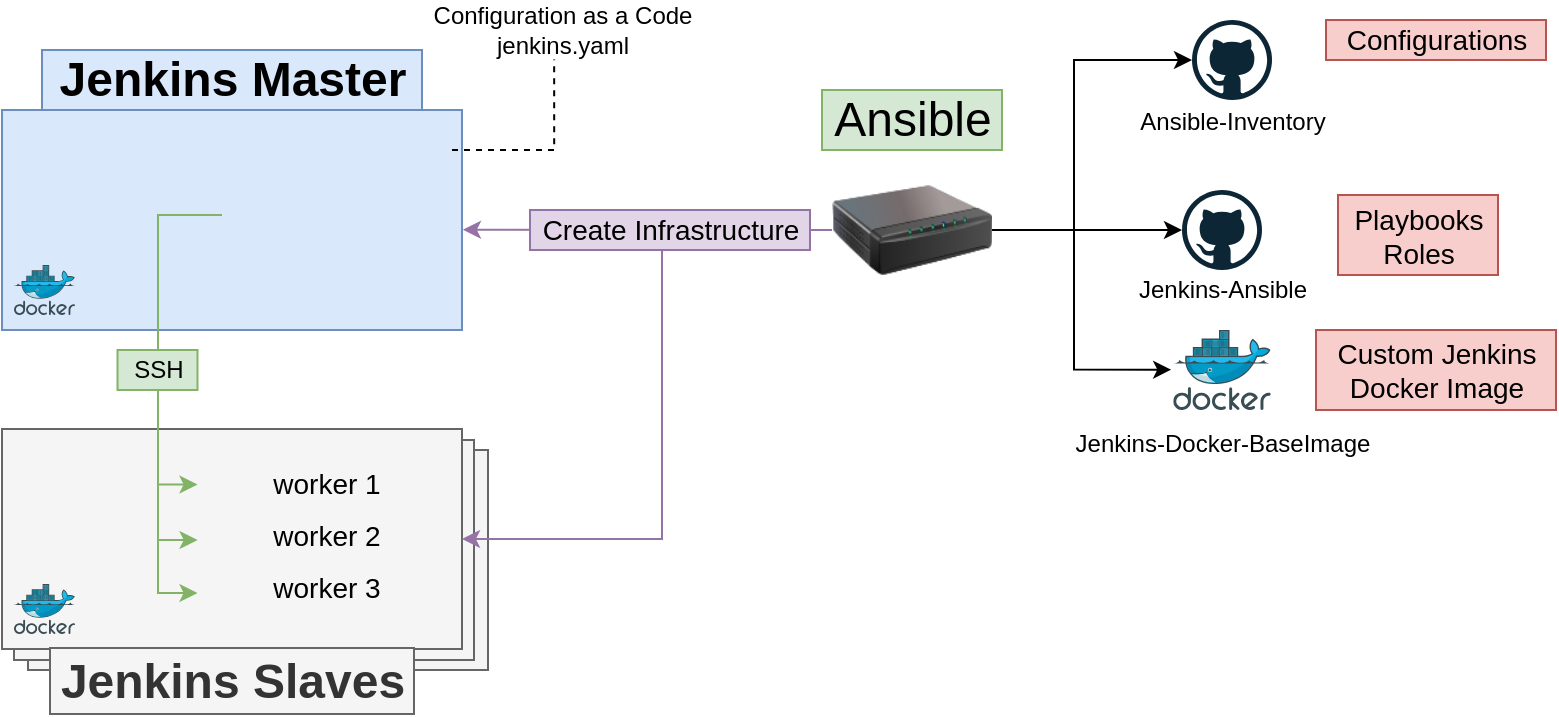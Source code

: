 <mxfile version="14.6.0" type="device"><diagram id="PgJPjq217JJBBbt_-t41" name="Page-1"><mxGraphModel dx="1146" dy="526" grid="0" gridSize="10" guides="1" tooltips="1" connect="1" arrows="1" fold="1" page="1" pageScale="1" pageWidth="827" pageHeight="1169" math="0" shadow="0"><root><mxCell id="0"/><mxCell id="1" parent="0"/><mxCell id="4bjqG_S7n9KXyXPkGfQ2-67" value="" style="rounded=0;whiteSpace=wrap;html=1;fontSize=24;fillColor=#f5f5f5;strokeColor=#666666;fontColor=#333333;" vertex="1" parent="1"><mxGeometry x="23" y="280" width="230" height="110" as="geometry"/></mxCell><mxCell id="4bjqG_S7n9KXyXPkGfQ2-56" value="" style="rounded=0;whiteSpace=wrap;html=1;fontSize=24;fillColor=#f5f5f5;strokeColor=#666666;fontColor=#333333;" vertex="1" parent="1"><mxGeometry x="16" y="275" width="230" height="110" as="geometry"/></mxCell><mxCell id="4bjqG_S7n9KXyXPkGfQ2-21" value="" style="rounded=0;whiteSpace=wrap;html=1;fontSize=24;fillColor=#f5f5f5;strokeColor=#666666;fontColor=#333333;" vertex="1" parent="1"><mxGeometry x="10" y="269.5" width="230" height="110" as="geometry"/></mxCell><mxCell id="4bjqG_S7n9KXyXPkGfQ2-8" value="" style="rounded=0;whiteSpace=wrap;html=1;fontSize=24;fillColor=#dae8fc;strokeColor=#6c8ebf;" vertex="1" parent="1"><mxGeometry x="10" y="110" width="230" height="110" as="geometry"/></mxCell><mxCell id="4bjqG_S7n9KXyXPkGfQ2-34" style="edgeStyle=orthogonalEdgeStyle;rounded=0;orthogonalLoop=1;jettySize=auto;html=1;entryX=0;entryY=0.5;entryDx=0;entryDy=0;fontSize=14;fillColor=#d5e8d4;strokeColor=#82b366;" edge="1" parent="1" source="4bjqG_S7n9KXyXPkGfQ2-1" target="4bjqG_S7n9KXyXPkGfQ2-26"><mxGeometry relative="1" as="geometry"><Array as="points"><mxPoint x="88" y="162"/><mxPoint x="88" y="297"/></Array></mxGeometry></mxCell><mxCell id="4bjqG_S7n9KXyXPkGfQ2-35" style="edgeStyle=orthogonalEdgeStyle;rounded=0;orthogonalLoop=1;jettySize=auto;html=1;entryX=0;entryY=0.5;entryDx=0;entryDy=0;fontSize=14;fillColor=#d5e8d4;strokeColor=#82b366;" edge="1" parent="1" source="4bjqG_S7n9KXyXPkGfQ2-1" target="4bjqG_S7n9KXyXPkGfQ2-29"><mxGeometry relative="1" as="geometry"><Array as="points"><mxPoint x="88" y="163"/><mxPoint x="88" y="325"/><mxPoint x="108" y="325"/></Array></mxGeometry></mxCell><mxCell id="4bjqG_S7n9KXyXPkGfQ2-37" style="edgeStyle=orthogonalEdgeStyle;rounded=0;orthogonalLoop=1;jettySize=auto;html=1;entryX=0;entryY=0.5;entryDx=0;entryDy=0;fontSize=14;fillColor=#d5e8d4;strokeColor=#82b366;" edge="1" parent="1" source="4bjqG_S7n9KXyXPkGfQ2-1" target="4bjqG_S7n9KXyXPkGfQ2-31"><mxGeometry relative="1" as="geometry"><Array as="points"><mxPoint x="88" y="163"/><mxPoint x="88" y="351"/></Array></mxGeometry></mxCell><mxCell id="4bjqG_S7n9KXyXPkGfQ2-1" value="" style="shape=image;html=1;verticalAlign=top;verticalLabelPosition=bottom;labelBackgroundColor=#ffffff;imageAspect=0;aspect=fixed;image=https://cdn4.iconfinder.com/data/icons/logos-brands-5/24/jenkins-128.png" vertex="1" parent="1"><mxGeometry x="120" y="127.5" width="70" height="70" as="geometry"/></mxCell><mxCell id="4bjqG_S7n9KXyXPkGfQ2-4" value="Jenkins Master&lt;br style=&quot;font-size: 24px;&quot;&gt;" style="text;html=1;align=center;verticalAlign=middle;resizable=0;points=[];autosize=1;strokeColor=#6c8ebf;fillColor=#dae8fc;fontSize=24;fontStyle=1" vertex="1" parent="1"><mxGeometry x="30" y="80" width="190" height="30" as="geometry"/></mxCell><mxCell id="4bjqG_S7n9KXyXPkGfQ2-5" value="" style="aspect=fixed;html=1;points=[];align=center;image;fontSize=12;image=img/lib/mscae/Docker.svg;" vertex="1" parent="1"><mxGeometry x="16" y="187.5" width="30.49" height="25" as="geometry"/></mxCell><mxCell id="4bjqG_S7n9KXyXPkGfQ2-6" value="" style="dashed=0;outlineConnect=0;html=1;align=center;labelPosition=center;verticalLabelPosition=bottom;verticalAlign=top;shape=mxgraph.weblogos.github;fontSize=24;" vertex="1" parent="1"><mxGeometry x="605" y="65" width="40" height="40" as="geometry"/></mxCell><mxCell id="4bjqG_S7n9KXyXPkGfQ2-16" style="edgeStyle=orthogonalEdgeStyle;rounded=0;orthogonalLoop=1;jettySize=auto;html=1;fontSize=14;" edge="1" parent="1" source="4bjqG_S7n9KXyXPkGfQ2-9" target="4bjqG_S7n9KXyXPkGfQ2-6"><mxGeometry relative="1" as="geometry"><Array as="points"><mxPoint x="546" y="170"/><mxPoint x="546" y="85"/></Array></mxGeometry></mxCell><mxCell id="4bjqG_S7n9KXyXPkGfQ2-17" style="edgeStyle=orthogonalEdgeStyle;rounded=0;orthogonalLoop=1;jettySize=auto;html=1;fontSize=14;" edge="1" parent="1" source="4bjqG_S7n9KXyXPkGfQ2-9" target="4bjqG_S7n9KXyXPkGfQ2-12"><mxGeometry relative="1" as="geometry"/></mxCell><mxCell id="4bjqG_S7n9KXyXPkGfQ2-19" style="edgeStyle=orthogonalEdgeStyle;rounded=0;orthogonalLoop=1;jettySize=auto;html=1;entryX=1.002;entryY=0.544;entryDx=0;entryDy=0;entryPerimeter=0;fontSize=14;fillColor=#e1d5e7;strokeColor=#9673a6;" edge="1" parent="1" source="4bjqG_S7n9KXyXPkGfQ2-9" target="4bjqG_S7n9KXyXPkGfQ2-8"><mxGeometry relative="1" as="geometry"/></mxCell><mxCell id="4bjqG_S7n9KXyXPkGfQ2-28" style="edgeStyle=orthogonalEdgeStyle;rounded=0;orthogonalLoop=1;jettySize=auto;html=1;entryX=1;entryY=0.5;entryDx=0;entryDy=0;fontSize=14;fillColor=#e1d5e7;strokeColor=#9673a6;" edge="1" parent="1" source="4bjqG_S7n9KXyXPkGfQ2-9" target="4bjqG_S7n9KXyXPkGfQ2-21"><mxGeometry relative="1" as="geometry"><Array as="points"><mxPoint x="340" y="170"/><mxPoint x="340" y="324"/></Array></mxGeometry></mxCell><mxCell id="4bjqG_S7n9KXyXPkGfQ2-47" style="edgeStyle=orthogonalEdgeStyle;rounded=0;orthogonalLoop=1;jettySize=auto;html=1;entryX=-0.021;entryY=0.496;entryDx=0;entryDy=0;entryPerimeter=0;fontSize=12;endArrow=classic;endFill=1;" edge="1" parent="1" source="4bjqG_S7n9KXyXPkGfQ2-9" target="4bjqG_S7n9KXyXPkGfQ2-43"><mxGeometry relative="1" as="geometry"><Array as="points"><mxPoint x="546" y="170"/><mxPoint x="546" y="240"/></Array></mxGeometry></mxCell><mxCell id="4bjqG_S7n9KXyXPkGfQ2-9" value="" style="image;html=1;image=img/lib/clip_art/networking/Print_Server_128x128.png;fontSize=24;" vertex="1" parent="1"><mxGeometry x="425" y="130" width="80" height="80" as="geometry"/></mxCell><mxCell id="4bjqG_S7n9KXyXPkGfQ2-10" value="Ansible" style="text;html=1;align=center;verticalAlign=middle;resizable=0;points=[];autosize=1;strokeColor=#82b366;fontSize=24;fillColor=#d5e8d4;" vertex="1" parent="1"><mxGeometry x="420" y="100" width="90" height="30" as="geometry"/></mxCell><mxCell id="4bjqG_S7n9KXyXPkGfQ2-11" value="&lt;font style=&quot;font-size: 12px&quot;&gt;Ansible-Inventory&lt;/font&gt;" style="text;html=1;align=center;verticalAlign=middle;resizable=0;points=[];autosize=1;strokeColor=none;fontSize=14;" vertex="1" parent="1"><mxGeometry x="570" y="105" width="110" height="20" as="geometry"/></mxCell><mxCell id="4bjqG_S7n9KXyXPkGfQ2-12" value="" style="dashed=0;outlineConnect=0;html=1;align=center;labelPosition=center;verticalLabelPosition=bottom;verticalAlign=top;shape=mxgraph.weblogos.github;fontSize=24;" vertex="1" parent="1"><mxGeometry x="600" y="150" width="40" height="40" as="geometry"/></mxCell><mxCell id="4bjqG_S7n9KXyXPkGfQ2-13" value="Jenkins-Ansible" style="text;html=1;align=center;verticalAlign=middle;resizable=0;points=[];autosize=1;strokeColor=none;fontSize=12;" vertex="1" parent="1"><mxGeometry x="570" y="190" width="100" height="20" as="geometry"/></mxCell><mxCell id="4bjqG_S7n9KXyXPkGfQ2-14" value="Configurations" style="text;html=1;align=center;verticalAlign=middle;resizable=0;points=[];autosize=1;strokeColor=#b85450;fontSize=14;fillColor=#f8cecc;" vertex="1" parent="1"><mxGeometry x="672" y="65" width="110" height="20" as="geometry"/></mxCell><mxCell id="4bjqG_S7n9KXyXPkGfQ2-15" value="Playbooks&lt;br&gt;Roles" style="text;html=1;align=center;verticalAlign=middle;resizable=0;points=[];autosize=1;strokeColor=#b85450;fontSize=14;fillColor=#f8cecc;" vertex="1" parent="1"><mxGeometry x="678" y="152.5" width="80" height="40" as="geometry"/></mxCell><mxCell id="4bjqG_S7n9KXyXPkGfQ2-20" value="Create Infrastructure" style="text;html=1;align=center;verticalAlign=middle;resizable=0;points=[];autosize=1;strokeColor=#9673a6;fontSize=14;fillColor=#e1d5e7;" vertex="1" parent="1"><mxGeometry x="274" y="160" width="140" height="20" as="geometry"/></mxCell><mxCell id="4bjqG_S7n9KXyXPkGfQ2-24" value="Jenkins Slaves" style="text;html=1;align=center;verticalAlign=middle;resizable=0;points=[];autosize=1;strokeColor=#666666;fillColor=#f5f5f5;fontSize=24;fontStyle=1;fontColor=#333333;" vertex="1" parent="1"><mxGeometry x="34" y="379" width="182" height="33" as="geometry"/></mxCell><mxCell id="4bjqG_S7n9KXyXPkGfQ2-25" value="" style="aspect=fixed;html=1;points=[];align=center;image;fontSize=12;image=img/lib/mscae/Docker.svg;" vertex="1" parent="1"><mxGeometry x="16" y="347" width="30.49" height="25" as="geometry"/></mxCell><mxCell id="4bjqG_S7n9KXyXPkGfQ2-26" value="" style="shape=image;html=1;verticalAlign=top;verticalLabelPosition=bottom;labelBackgroundColor=#ffffff;imageAspect=0;aspect=fixed;image=https://cdn1.iconfinder.com/data/icons/fintech-app-1/64/Artboard_5-128.png;fontSize=14;" vertex="1" parent="1"><mxGeometry x="107.75" y="280" width="34.5" height="34.5" as="geometry"/></mxCell><mxCell id="4bjqG_S7n9KXyXPkGfQ2-27" value="worker 1" style="text;html=1;align=center;verticalAlign=middle;resizable=0;points=[];autosize=1;strokeColor=none;fontSize=14;" vertex="1" parent="1"><mxGeometry x="137.25" y="287.25" width="70" height="20" as="geometry"/></mxCell><mxCell id="4bjqG_S7n9KXyXPkGfQ2-29" value="" style="shape=image;html=1;verticalAlign=top;verticalLabelPosition=bottom;labelBackgroundColor=#ffffff;imageAspect=0;aspect=fixed;image=https://cdn1.iconfinder.com/data/icons/fintech-app-1/64/Artboard_5-128.png;fontSize=14;" vertex="1" parent="1"><mxGeometry x="107.75" y="307.25" width="34.5" height="34.5" as="geometry"/></mxCell><mxCell id="4bjqG_S7n9KXyXPkGfQ2-30" value="worker 2" style="text;html=1;align=center;verticalAlign=middle;resizable=0;points=[];autosize=1;strokeColor=none;fontSize=14;" vertex="1" parent="1"><mxGeometry x="137.25" y="312.5" width="70" height="20" as="geometry"/></mxCell><mxCell id="4bjqG_S7n9KXyXPkGfQ2-31" value="" style="shape=image;html=1;verticalAlign=top;verticalLabelPosition=bottom;labelBackgroundColor=#ffffff;imageAspect=0;aspect=fixed;image=https://cdn1.iconfinder.com/data/icons/fintech-app-1/64/Artboard_5-128.png;fontSize=14;" vertex="1" parent="1"><mxGeometry x="107.75" y="334.25" width="34.5" height="34.5" as="geometry"/></mxCell><mxCell id="4bjqG_S7n9KXyXPkGfQ2-32" value="worker 3" style="text;html=1;align=center;verticalAlign=middle;resizable=0;points=[];autosize=1;strokeColor=none;fontSize=14;" vertex="1" parent="1"><mxGeometry x="137.25" y="338.75" width="70" height="20" as="geometry"/></mxCell><mxCell id="4bjqG_S7n9KXyXPkGfQ2-38" value="SSH" style="text;html=1;align=center;verticalAlign=middle;resizable=0;points=[];autosize=1;strokeColor=#82b366;fontSize=12;fillColor=#d5e8d4;" vertex="1" parent="1"><mxGeometry x="67.75" y="230" width="40" height="20" as="geometry"/></mxCell><mxCell id="4bjqG_S7n9KXyXPkGfQ2-42" style="edgeStyle=orthogonalEdgeStyle;rounded=0;orthogonalLoop=1;jettySize=auto;html=1;entryX=0.472;entryY=0.993;entryDx=0;entryDy=0;entryPerimeter=0;fontSize=12;dashed=1;endArrow=none;endFill=0;" edge="1" parent="1" source="4bjqG_S7n9KXyXPkGfQ2-39" target="4bjqG_S7n9KXyXPkGfQ2-41"><mxGeometry relative="1" as="geometry"><Array as="points"><mxPoint x="286" y="130"/></Array></mxGeometry></mxCell><mxCell id="4bjqG_S7n9KXyXPkGfQ2-39" value="" style="shape=image;html=1;verticalAlign=top;verticalLabelPosition=bottom;labelBackgroundColor=#ffffff;imageAspect=0;aspect=fixed;image=https://cdn2.iconfinder.com/data/icons/plump-by-zerode_/128/Document-config-icon.png;fontSize=12;align=left;" vertex="1" parent="1"><mxGeometry x="190" y="110" width="45" height="45" as="geometry"/></mxCell><mxCell id="4bjqG_S7n9KXyXPkGfQ2-41" value="Configuration as a Code&lt;br&gt;jenkins.yaml" style="text;html=1;align=center;verticalAlign=middle;resizable=0;points=[];autosize=1;strokeColor=none;fontSize=12;" vertex="1" parent="1"><mxGeometry x="220" y="55" width="140" height="30" as="geometry"/></mxCell><mxCell id="4bjqG_S7n9KXyXPkGfQ2-43" value="" style="aspect=fixed;html=1;points=[];align=center;image;fontSize=12;image=img/lib/mscae/Docker.svg;" vertex="1" parent="1"><mxGeometry x="595.61" y="220" width="48.78" height="40" as="geometry"/></mxCell><mxCell id="4bjqG_S7n9KXyXPkGfQ2-44" value="Jenkins-Docker-BaseImage" style="text;html=1;align=center;verticalAlign=middle;resizable=0;points=[];autosize=1;strokeColor=none;fontSize=12;" vertex="1" parent="1"><mxGeometry x="540" y="267.25" width="160" height="20" as="geometry"/></mxCell><mxCell id="4bjqG_S7n9KXyXPkGfQ2-45" value="Custom Jenkins &lt;br&gt;Docker Image" style="text;html=1;align=center;verticalAlign=middle;resizable=0;points=[];autosize=1;strokeColor=#b85450;fontSize=14;fillColor=#f8cecc;" vertex="1" parent="1"><mxGeometry x="667" y="220" width="120" height="40" as="geometry"/></mxCell><mxCell id="4bjqG_S7n9KXyXPkGfQ2-49" value="" style="shape=image;html=1;verticalAlign=top;verticalLabelPosition=bottom;labelBackgroundColor=#ffffff;imageAspect=0;aspect=fixed;image=https://cdn4.iconfinder.com/data/icons/proglyphs-free/512/Ubuntu-128.png;fontSize=12;align=center;" vertex="1" parent="1"><mxGeometry x="10" y="110" width="32.75" height="32.75" as="geometry"/></mxCell><mxCell id="4bjqG_S7n9KXyXPkGfQ2-53" value="" style="shape=image;html=1;verticalAlign=top;verticalLabelPosition=bottom;labelBackgroundColor=#ffffff;imageAspect=0;aspect=fixed;image=https://cdn0.iconfinder.com/data/icons/flat-round-system/512/centOS-128.png;fontSize=12;align=center;" vertex="1" parent="1"><mxGeometry x="42.75" y="113.38" width="26" height="26" as="geometry"/></mxCell><mxCell id="4bjqG_S7n9KXyXPkGfQ2-54" value="" style="shape=image;html=1;verticalAlign=top;verticalLabelPosition=bottom;labelBackgroundColor=#ffffff;imageAspect=0;aspect=fixed;image=https://cdn4.iconfinder.com/data/icons/proglyphs-free/512/Ubuntu-128.png;fontSize=12;align=center;" vertex="1" parent="1"><mxGeometry x="10" y="269.5" width="32.75" height="32.75" as="geometry"/></mxCell><mxCell id="4bjqG_S7n9KXyXPkGfQ2-55" value="" style="shape=image;html=1;verticalAlign=top;verticalLabelPosition=bottom;labelBackgroundColor=#ffffff;imageAspect=0;aspect=fixed;image=https://cdn0.iconfinder.com/data/icons/flat-round-system/512/centOS-128.png;fontSize=12;align=center;" vertex="1" parent="1"><mxGeometry x="42.75" y="272.88" width="26" height="26" as="geometry"/></mxCell></root></mxGraphModel></diagram></mxfile>